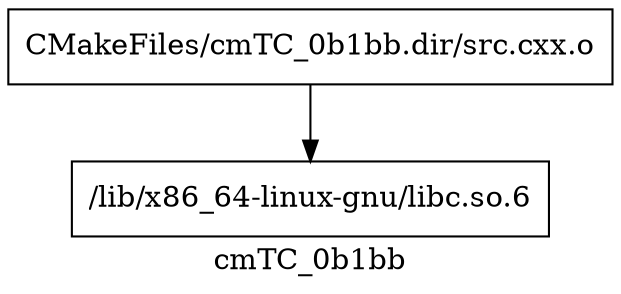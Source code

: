 digraph "cmTC_0b1bb" {
	label="cmTC_0b1bb";

	Node0x561d4569bc08 [shape=record,shape=record,label="{CMakeFiles/cmTC_0b1bb.dir/src.cxx.o}"];
	Node0x561d4569bc08 -> Node0x561d4569ac98;
	Node0x561d4569ac98 [shape=record,shape=record,label="{/lib/x86_64-linux-gnu/libc.so.6}"];
}
